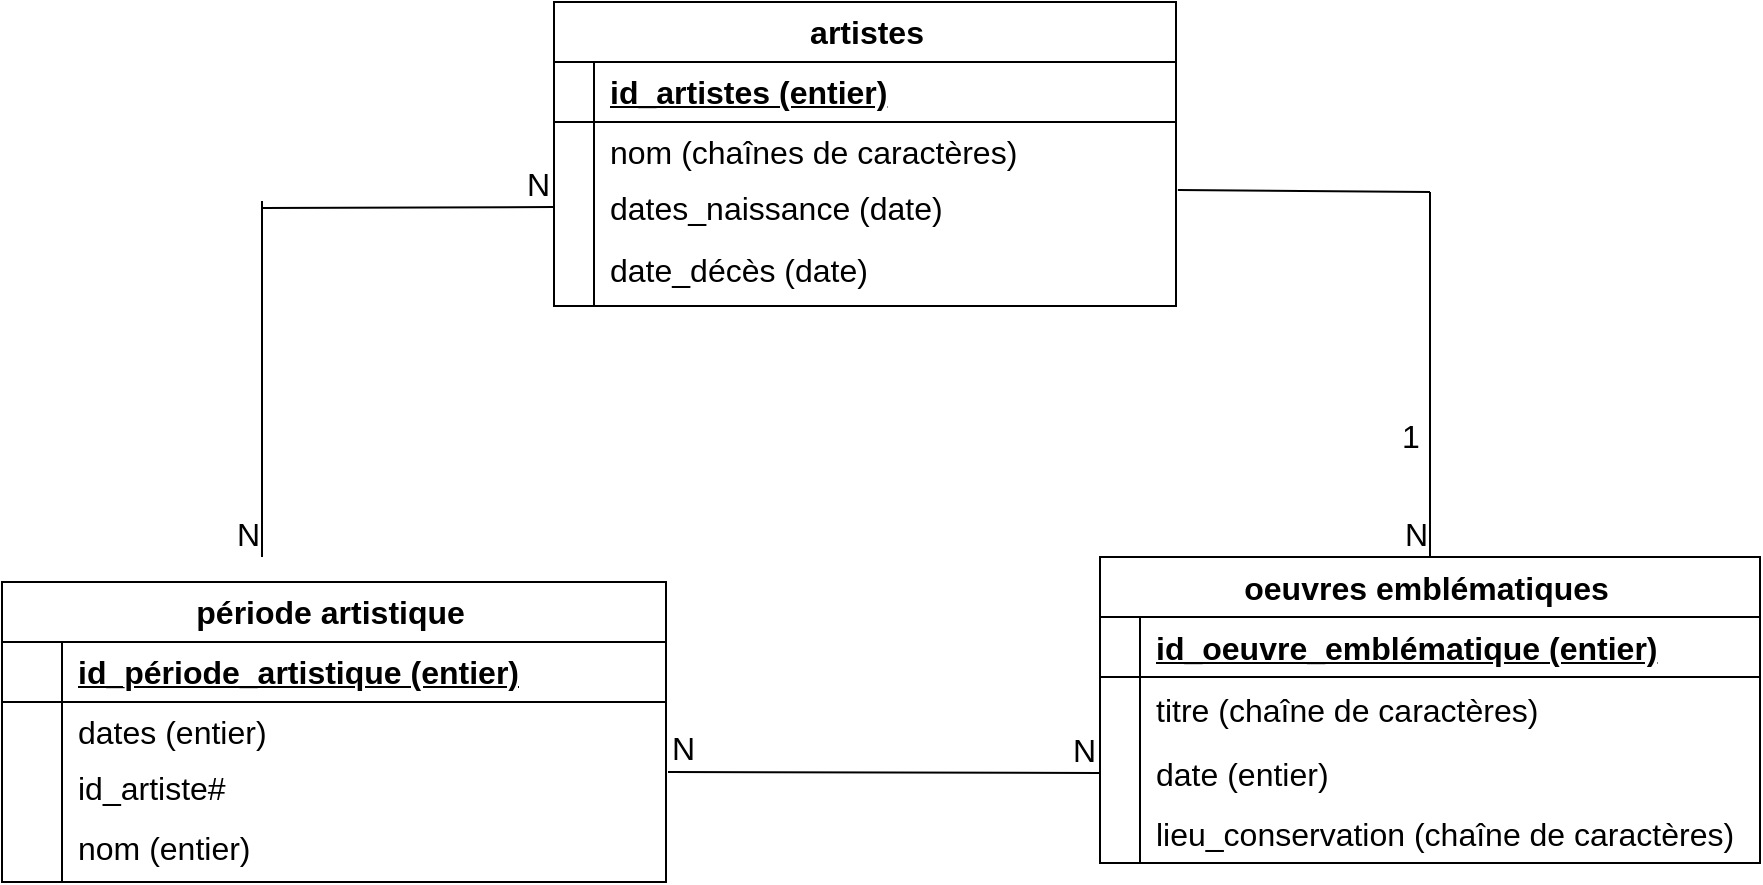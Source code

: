 <mxfile version="21.1.5" type="github">
  <diagram name="Page-1" id="Aj_foK6qsR6giPjK3inZ">
    <mxGraphModel dx="954" dy="777" grid="1" gridSize="10" guides="1" tooltips="1" connect="1" arrows="1" fold="1" page="1" pageScale="1" pageWidth="827" pageHeight="1169" math="0" shadow="0">
      <root>
        <mxCell id="0" />
        <mxCell id="1" parent="0" />
        <mxCell id="QAk0c7moUAiWWCxVB_nO-49" value="artistes" style="shape=table;startSize=30;container=1;collapsible=1;childLayout=tableLayout;fixedRows=1;rowLines=0;fontStyle=1;align=center;resizeLast=1;html=1;fontSize=16;" vertex="1" parent="1">
          <mxGeometry x="346" width="311" height="152" as="geometry">
            <mxRectangle x="142" y="-93" width="92" height="31" as="alternateBounds" />
          </mxGeometry>
        </mxCell>
        <mxCell id="QAk0c7moUAiWWCxVB_nO-50" value="" style="shape=tableRow;horizontal=0;startSize=0;swimlaneHead=0;swimlaneBody=0;fillColor=none;collapsible=0;dropTarget=0;points=[[0,0.5],[1,0.5]];portConstraint=eastwest;top=0;left=0;right=0;bottom=1;fontSize=16;" vertex="1" parent="QAk0c7moUAiWWCxVB_nO-49">
          <mxGeometry y="30" width="311" height="30" as="geometry" />
        </mxCell>
        <mxCell id="QAk0c7moUAiWWCxVB_nO-51" value="" style="shape=partialRectangle;connectable=0;fillColor=none;top=0;left=0;bottom=0;right=0;fontStyle=1;overflow=hidden;whiteSpace=wrap;html=1;fontSize=16;" vertex="1" parent="QAk0c7moUAiWWCxVB_nO-50">
          <mxGeometry width="20" height="30" as="geometry">
            <mxRectangle width="20" height="30" as="alternateBounds" />
          </mxGeometry>
        </mxCell>
        <mxCell id="QAk0c7moUAiWWCxVB_nO-52" value="id_artistes (entier)" style="shape=partialRectangle;connectable=0;fillColor=none;top=0;left=0;bottom=0;right=0;align=left;spacingLeft=6;fontStyle=5;overflow=hidden;whiteSpace=wrap;html=1;fontSize=16;" vertex="1" parent="QAk0c7moUAiWWCxVB_nO-50">
          <mxGeometry x="20" width="291" height="30" as="geometry">
            <mxRectangle width="291" height="30" as="alternateBounds" />
          </mxGeometry>
        </mxCell>
        <mxCell id="QAk0c7moUAiWWCxVB_nO-53" value="" style="shape=tableRow;horizontal=0;startSize=0;swimlaneHead=0;swimlaneBody=0;fillColor=none;collapsible=0;dropTarget=0;points=[[0,0.5],[1,0.5]];portConstraint=eastwest;top=0;left=0;right=0;bottom=0;fontSize=16;" vertex="1" parent="QAk0c7moUAiWWCxVB_nO-49">
          <mxGeometry y="60" width="311" height="30" as="geometry" />
        </mxCell>
        <mxCell id="QAk0c7moUAiWWCxVB_nO-54" value="" style="shape=partialRectangle;connectable=0;fillColor=none;top=0;left=0;bottom=0;right=0;editable=1;overflow=hidden;whiteSpace=wrap;html=1;fontSize=16;" vertex="1" parent="QAk0c7moUAiWWCxVB_nO-53">
          <mxGeometry width="20" height="30" as="geometry">
            <mxRectangle width="20" height="30" as="alternateBounds" />
          </mxGeometry>
        </mxCell>
        <mxCell id="QAk0c7moUAiWWCxVB_nO-55" value="nom (chaînes de caractères)" style="shape=partialRectangle;connectable=0;fillColor=none;top=0;left=0;bottom=0;right=0;align=left;spacingLeft=6;overflow=hidden;whiteSpace=wrap;html=1;fontSize=16;" vertex="1" parent="QAk0c7moUAiWWCxVB_nO-53">
          <mxGeometry x="20" width="291" height="30" as="geometry">
            <mxRectangle width="291" height="30" as="alternateBounds" />
          </mxGeometry>
        </mxCell>
        <mxCell id="QAk0c7moUAiWWCxVB_nO-56" value="" style="shape=tableRow;horizontal=0;startSize=0;swimlaneHead=0;swimlaneBody=0;fillColor=none;collapsible=0;dropTarget=0;points=[[0,0.5],[1,0.5]];portConstraint=eastwest;top=0;left=0;right=0;bottom=0;fontSize=16;" vertex="1" parent="QAk0c7moUAiWWCxVB_nO-49">
          <mxGeometry y="90" width="311" height="25" as="geometry" />
        </mxCell>
        <mxCell id="QAk0c7moUAiWWCxVB_nO-57" value="" style="shape=partialRectangle;connectable=0;fillColor=none;top=0;left=0;bottom=0;right=0;editable=1;overflow=hidden;whiteSpace=wrap;html=1;fontSize=16;" vertex="1" parent="QAk0c7moUAiWWCxVB_nO-56">
          <mxGeometry width="20" height="25" as="geometry">
            <mxRectangle width="20" height="25" as="alternateBounds" />
          </mxGeometry>
        </mxCell>
        <mxCell id="QAk0c7moUAiWWCxVB_nO-58" value="dates_naissance (date)" style="shape=partialRectangle;connectable=0;fillColor=none;top=0;left=0;bottom=0;right=0;align=left;spacingLeft=6;overflow=hidden;whiteSpace=wrap;html=1;fontSize=16;" vertex="1" parent="QAk0c7moUAiWWCxVB_nO-56">
          <mxGeometry x="20" width="291" height="25" as="geometry">
            <mxRectangle width="291" height="25" as="alternateBounds" />
          </mxGeometry>
        </mxCell>
        <mxCell id="QAk0c7moUAiWWCxVB_nO-59" value="" style="shape=tableRow;horizontal=0;startSize=0;swimlaneHead=0;swimlaneBody=0;fillColor=none;collapsible=0;dropTarget=0;points=[[0,0.5],[1,0.5]];portConstraint=eastwest;top=0;left=0;right=0;bottom=0;fontSize=16;" vertex="1" parent="QAk0c7moUAiWWCxVB_nO-49">
          <mxGeometry y="115" width="311" height="37" as="geometry" />
        </mxCell>
        <mxCell id="QAk0c7moUAiWWCxVB_nO-60" value="" style="shape=partialRectangle;connectable=0;fillColor=none;top=0;left=0;bottom=0;right=0;editable=1;overflow=hidden;whiteSpace=wrap;html=1;fontSize=16;" vertex="1" parent="QAk0c7moUAiWWCxVB_nO-59">
          <mxGeometry width="20" height="37" as="geometry">
            <mxRectangle width="20" height="37" as="alternateBounds" />
          </mxGeometry>
        </mxCell>
        <mxCell id="QAk0c7moUAiWWCxVB_nO-61" value="date_décès (date)" style="shape=partialRectangle;connectable=0;fillColor=none;top=0;left=0;bottom=0;right=0;align=left;spacingLeft=6;overflow=hidden;whiteSpace=wrap;html=1;fontSize=16;" vertex="1" parent="QAk0c7moUAiWWCxVB_nO-59">
          <mxGeometry x="20" width="291" height="37" as="geometry">
            <mxRectangle width="291" height="37" as="alternateBounds" />
          </mxGeometry>
        </mxCell>
        <mxCell id="QAk0c7moUAiWWCxVB_nO-63" value="oeuvres emblématiques&amp;nbsp;" style="shape=table;startSize=30;container=1;collapsible=1;childLayout=tableLayout;fixedRows=1;rowLines=0;fontStyle=1;align=center;resizeLast=1;html=1;fontSize=16;" vertex="1" parent="1">
          <mxGeometry x="619" y="277.5" width="330" height="153" as="geometry" />
        </mxCell>
        <mxCell id="QAk0c7moUAiWWCxVB_nO-64" value="" style="shape=tableRow;horizontal=0;startSize=0;swimlaneHead=0;swimlaneBody=0;fillColor=none;collapsible=0;dropTarget=0;points=[[0,0.5],[1,0.5]];portConstraint=eastwest;top=0;left=0;right=0;bottom=1;fontSize=16;" vertex="1" parent="QAk0c7moUAiWWCxVB_nO-63">
          <mxGeometry y="30" width="330" height="30" as="geometry" />
        </mxCell>
        <mxCell id="QAk0c7moUAiWWCxVB_nO-65" value="" style="shape=partialRectangle;connectable=0;fillColor=none;top=0;left=0;bottom=0;right=0;fontStyle=1;overflow=hidden;whiteSpace=wrap;html=1;fontSize=16;" vertex="1" parent="QAk0c7moUAiWWCxVB_nO-64">
          <mxGeometry width="20" height="30" as="geometry">
            <mxRectangle width="20" height="30" as="alternateBounds" />
          </mxGeometry>
        </mxCell>
        <mxCell id="QAk0c7moUAiWWCxVB_nO-66" value="id_oeuvre_emblématique (entier)" style="shape=partialRectangle;connectable=0;fillColor=none;top=0;left=0;bottom=0;right=0;align=left;spacingLeft=6;fontStyle=5;overflow=hidden;whiteSpace=wrap;html=1;fontSize=16;" vertex="1" parent="QAk0c7moUAiWWCxVB_nO-64">
          <mxGeometry x="20" width="310" height="30" as="geometry">
            <mxRectangle width="310" height="30" as="alternateBounds" />
          </mxGeometry>
        </mxCell>
        <mxCell id="QAk0c7moUAiWWCxVB_nO-67" value="" style="shape=tableRow;horizontal=0;startSize=0;swimlaneHead=0;swimlaneBody=0;fillColor=none;collapsible=0;dropTarget=0;points=[[0,0.5],[1,0.5]];portConstraint=eastwest;top=0;left=0;right=0;bottom=0;fontSize=16;" vertex="1" parent="QAk0c7moUAiWWCxVB_nO-63">
          <mxGeometry y="60" width="330" height="33" as="geometry" />
        </mxCell>
        <mxCell id="QAk0c7moUAiWWCxVB_nO-68" value="" style="shape=partialRectangle;connectable=0;fillColor=none;top=0;left=0;bottom=0;right=0;editable=1;overflow=hidden;whiteSpace=wrap;html=1;fontSize=16;" vertex="1" parent="QAk0c7moUAiWWCxVB_nO-67">
          <mxGeometry width="20" height="33" as="geometry">
            <mxRectangle width="20" height="33" as="alternateBounds" />
          </mxGeometry>
        </mxCell>
        <mxCell id="QAk0c7moUAiWWCxVB_nO-69" value="titre (chaîne de caractères)" style="shape=partialRectangle;connectable=0;fillColor=none;top=0;left=0;bottom=0;right=0;align=left;spacingLeft=6;overflow=hidden;whiteSpace=wrap;html=1;fontSize=16;" vertex="1" parent="QAk0c7moUAiWWCxVB_nO-67">
          <mxGeometry x="20" width="310" height="33" as="geometry">
            <mxRectangle width="310" height="33" as="alternateBounds" />
          </mxGeometry>
        </mxCell>
        <mxCell id="QAk0c7moUAiWWCxVB_nO-70" value="" style="shape=tableRow;horizontal=0;startSize=0;swimlaneHead=0;swimlaneBody=0;fillColor=none;collapsible=0;dropTarget=0;points=[[0,0.5],[1,0.5]];portConstraint=eastwest;top=0;left=0;right=0;bottom=0;fontSize=16;" vertex="1" parent="QAk0c7moUAiWWCxVB_nO-63">
          <mxGeometry y="93" width="330" height="30" as="geometry" />
        </mxCell>
        <mxCell id="QAk0c7moUAiWWCxVB_nO-71" value="" style="shape=partialRectangle;connectable=0;fillColor=none;top=0;left=0;bottom=0;right=0;editable=1;overflow=hidden;whiteSpace=wrap;html=1;fontSize=16;" vertex="1" parent="QAk0c7moUAiWWCxVB_nO-70">
          <mxGeometry width="20" height="30" as="geometry">
            <mxRectangle width="20" height="30" as="alternateBounds" />
          </mxGeometry>
        </mxCell>
        <mxCell id="QAk0c7moUAiWWCxVB_nO-72" value="date (entier)" style="shape=partialRectangle;connectable=0;fillColor=none;top=0;left=0;bottom=0;right=0;align=left;spacingLeft=6;overflow=hidden;whiteSpace=wrap;html=1;fontSize=16;" vertex="1" parent="QAk0c7moUAiWWCxVB_nO-70">
          <mxGeometry x="20" width="310" height="30" as="geometry">
            <mxRectangle width="310" height="30" as="alternateBounds" />
          </mxGeometry>
        </mxCell>
        <mxCell id="QAk0c7moUAiWWCxVB_nO-73" value="" style="shape=tableRow;horizontal=0;startSize=0;swimlaneHead=0;swimlaneBody=0;fillColor=none;collapsible=0;dropTarget=0;points=[[0,0.5],[1,0.5]];portConstraint=eastwest;top=0;left=0;right=0;bottom=0;fontSize=16;" vertex="1" parent="QAk0c7moUAiWWCxVB_nO-63">
          <mxGeometry y="123" width="330" height="30" as="geometry" />
        </mxCell>
        <mxCell id="QAk0c7moUAiWWCxVB_nO-74" value="" style="shape=partialRectangle;connectable=0;fillColor=none;top=0;left=0;bottom=0;right=0;editable=1;overflow=hidden;whiteSpace=wrap;html=1;fontSize=16;" vertex="1" parent="QAk0c7moUAiWWCxVB_nO-73">
          <mxGeometry width="20" height="30" as="geometry">
            <mxRectangle width="20" height="30" as="alternateBounds" />
          </mxGeometry>
        </mxCell>
        <mxCell id="QAk0c7moUAiWWCxVB_nO-75" value="lieu_conservation (chaîne de caractères)" style="shape=partialRectangle;connectable=0;fillColor=none;top=0;left=0;bottom=0;right=0;align=left;spacingLeft=6;overflow=hidden;whiteSpace=wrap;html=1;fontSize=16;" vertex="1" parent="QAk0c7moUAiWWCxVB_nO-73">
          <mxGeometry x="20" width="310" height="30" as="geometry">
            <mxRectangle width="310" height="30" as="alternateBounds" />
          </mxGeometry>
        </mxCell>
        <mxCell id="QAk0c7moUAiWWCxVB_nO-76" value="période artistique&amp;nbsp;" style="shape=table;startSize=30;container=1;collapsible=1;childLayout=tableLayout;fixedRows=1;rowLines=0;fontStyle=1;align=center;resizeLast=1;html=1;fontSize=16;" vertex="1" parent="1">
          <mxGeometry x="70" y="290" width="332" height="150" as="geometry" />
        </mxCell>
        <mxCell id="QAk0c7moUAiWWCxVB_nO-77" value="" style="shape=tableRow;horizontal=0;startSize=0;swimlaneHead=0;swimlaneBody=0;fillColor=none;collapsible=0;dropTarget=0;points=[[0,0.5],[1,0.5]];portConstraint=eastwest;top=0;left=0;right=0;bottom=1;fontSize=16;" vertex="1" parent="QAk0c7moUAiWWCxVB_nO-76">
          <mxGeometry y="30" width="332" height="30" as="geometry" />
        </mxCell>
        <mxCell id="QAk0c7moUAiWWCxVB_nO-78" value="" style="shape=partialRectangle;connectable=0;fillColor=none;top=0;left=0;bottom=0;right=0;fontStyle=1;overflow=hidden;whiteSpace=wrap;html=1;fontSize=16;" vertex="1" parent="QAk0c7moUAiWWCxVB_nO-77">
          <mxGeometry width="30" height="30" as="geometry">
            <mxRectangle width="30" height="30" as="alternateBounds" />
          </mxGeometry>
        </mxCell>
        <mxCell id="QAk0c7moUAiWWCxVB_nO-79" value="id_période_artistique (entier)" style="shape=partialRectangle;connectable=0;fillColor=none;top=0;left=0;bottom=0;right=0;align=left;spacingLeft=6;fontStyle=5;overflow=hidden;whiteSpace=wrap;html=1;fontSize=16;" vertex="1" parent="QAk0c7moUAiWWCxVB_nO-77">
          <mxGeometry x="30" width="302" height="30" as="geometry">
            <mxRectangle width="302" height="30" as="alternateBounds" />
          </mxGeometry>
        </mxCell>
        <mxCell id="QAk0c7moUAiWWCxVB_nO-80" value="" style="shape=tableRow;horizontal=0;startSize=0;swimlaneHead=0;swimlaneBody=0;fillColor=none;collapsible=0;dropTarget=0;points=[[0,0.5],[1,0.5]];portConstraint=eastwest;top=0;left=0;right=0;bottom=0;fontSize=16;" vertex="1" parent="QAk0c7moUAiWWCxVB_nO-76">
          <mxGeometry y="60" width="332" height="30" as="geometry" />
        </mxCell>
        <mxCell id="QAk0c7moUAiWWCxVB_nO-81" value="" style="shape=partialRectangle;connectable=0;fillColor=none;top=0;left=0;bottom=0;right=0;editable=1;overflow=hidden;whiteSpace=wrap;html=1;fontSize=16;" vertex="1" parent="QAk0c7moUAiWWCxVB_nO-80">
          <mxGeometry width="30" height="30" as="geometry">
            <mxRectangle width="30" height="30" as="alternateBounds" />
          </mxGeometry>
        </mxCell>
        <mxCell id="QAk0c7moUAiWWCxVB_nO-82" value="dates (entier)" style="shape=partialRectangle;connectable=0;fillColor=none;top=0;left=0;bottom=0;right=0;align=left;spacingLeft=6;overflow=hidden;whiteSpace=wrap;html=1;fontSize=16;" vertex="1" parent="QAk0c7moUAiWWCxVB_nO-80">
          <mxGeometry x="30" width="302" height="30" as="geometry">
            <mxRectangle width="302" height="30" as="alternateBounds" />
          </mxGeometry>
        </mxCell>
        <mxCell id="QAk0c7moUAiWWCxVB_nO-83" value="" style="shape=tableRow;horizontal=0;startSize=0;swimlaneHead=0;swimlaneBody=0;fillColor=none;collapsible=0;dropTarget=0;points=[[0,0.5],[1,0.5]];portConstraint=eastwest;top=0;left=0;right=0;bottom=0;fontSize=16;" vertex="1" parent="QAk0c7moUAiWWCxVB_nO-76">
          <mxGeometry y="90" width="332" height="26" as="geometry" />
        </mxCell>
        <mxCell id="QAk0c7moUAiWWCxVB_nO-84" value="" style="shape=partialRectangle;connectable=0;fillColor=none;top=0;left=0;bottom=0;right=0;editable=1;overflow=hidden;whiteSpace=wrap;html=1;fontSize=16;" vertex="1" parent="QAk0c7moUAiWWCxVB_nO-83">
          <mxGeometry width="30" height="26" as="geometry">
            <mxRectangle width="30" height="26" as="alternateBounds" />
          </mxGeometry>
        </mxCell>
        <mxCell id="QAk0c7moUAiWWCxVB_nO-85" value="id_artiste#" style="shape=partialRectangle;connectable=0;fillColor=none;top=0;left=0;bottom=0;right=0;align=left;spacingLeft=6;overflow=hidden;whiteSpace=wrap;html=1;fontSize=16;" vertex="1" parent="QAk0c7moUAiWWCxVB_nO-83">
          <mxGeometry x="30" width="302" height="26" as="geometry">
            <mxRectangle width="302" height="26" as="alternateBounds" />
          </mxGeometry>
        </mxCell>
        <mxCell id="QAk0c7moUAiWWCxVB_nO-86" value="" style="shape=tableRow;horizontal=0;startSize=0;swimlaneHead=0;swimlaneBody=0;fillColor=none;collapsible=0;dropTarget=0;points=[[0,0.5],[1,0.5]];portConstraint=eastwest;top=0;left=0;right=0;bottom=0;fontSize=16;" vertex="1" parent="QAk0c7moUAiWWCxVB_nO-76">
          <mxGeometry y="116" width="332" height="34" as="geometry" />
        </mxCell>
        <mxCell id="QAk0c7moUAiWWCxVB_nO-87" value="" style="shape=partialRectangle;connectable=0;fillColor=none;top=0;left=0;bottom=0;right=0;editable=1;overflow=hidden;whiteSpace=wrap;html=1;fontSize=16;" vertex="1" parent="QAk0c7moUAiWWCxVB_nO-86">
          <mxGeometry width="30" height="34" as="geometry">
            <mxRectangle width="30" height="34" as="alternateBounds" />
          </mxGeometry>
        </mxCell>
        <mxCell id="QAk0c7moUAiWWCxVB_nO-88" value="nom (entier)&amp;nbsp;" style="shape=partialRectangle;connectable=0;fillColor=none;top=0;left=0;bottom=0;right=0;align=left;spacingLeft=6;overflow=hidden;whiteSpace=wrap;html=1;fontSize=16;" vertex="1" parent="QAk0c7moUAiWWCxVB_nO-86">
          <mxGeometry x="30" width="302" height="34" as="geometry">
            <mxRectangle width="302" height="34" as="alternateBounds" />
          </mxGeometry>
        </mxCell>
        <mxCell id="QAk0c7moUAiWWCxVB_nO-89" value="" style="endArrow=none;html=1;rounded=0;fontSize=12;startSize=8;endSize=8;curved=1;entryX=0;entryY=0.5;entryDx=0;entryDy=0;" edge="1" parent="1" target="QAk0c7moUAiWWCxVB_nO-56">
          <mxGeometry relative="1" as="geometry">
            <mxPoint x="200" y="103" as="sourcePoint" />
            <mxPoint x="346" y="102" as="targetPoint" />
          </mxGeometry>
        </mxCell>
        <mxCell id="QAk0c7moUAiWWCxVB_nO-91" value="N" style="resizable=0;html=1;whiteSpace=wrap;align=right;verticalAlign=bottom;fontSize=16;" connectable="0" vertex="1" parent="QAk0c7moUAiWWCxVB_nO-89">
          <mxGeometry x="1" relative="1" as="geometry" />
        </mxCell>
        <mxCell id="QAk0c7moUAiWWCxVB_nO-94" value="" style="endArrow=none;html=1;rounded=0;fontSize=12;startSize=8;endSize=8;curved=1;" edge="1" parent="1">
          <mxGeometry relative="1" as="geometry">
            <mxPoint x="200" y="99.5" as="sourcePoint" />
            <mxPoint x="200" y="277.5" as="targetPoint" />
          </mxGeometry>
        </mxCell>
        <mxCell id="QAk0c7moUAiWWCxVB_nO-95" value="N" style="resizable=0;html=1;whiteSpace=wrap;align=right;verticalAlign=bottom;fontSize=16;" connectable="0" vertex="1" parent="QAk0c7moUAiWWCxVB_nO-94">
          <mxGeometry x="1" relative="1" as="geometry" />
        </mxCell>
        <mxCell id="QAk0c7moUAiWWCxVB_nO-103" value="" style="endArrow=none;html=1;rounded=0;fontSize=12;startSize=8;endSize=8;curved=1;entryX=0;entryY=0.5;entryDx=0;entryDy=0;exitX=1.003;exitY=0.192;exitDx=0;exitDy=0;exitPerimeter=0;" edge="1" parent="1" source="QAk0c7moUAiWWCxVB_nO-83" target="QAk0c7moUAiWWCxVB_nO-70">
          <mxGeometry relative="1" as="geometry">
            <mxPoint x="413" y="386" as="sourcePoint" />
            <mxPoint x="581.5" y="384" as="targetPoint" />
          </mxGeometry>
        </mxCell>
        <mxCell id="QAk0c7moUAiWWCxVB_nO-104" value="N" style="resizable=0;html=1;whiteSpace=wrap;align=left;verticalAlign=bottom;fontSize=16;" connectable="0" vertex="1" parent="QAk0c7moUAiWWCxVB_nO-103">
          <mxGeometry x="-1" relative="1" as="geometry" />
        </mxCell>
        <mxCell id="QAk0c7moUAiWWCxVB_nO-105" value="N" style="resizable=0;html=1;whiteSpace=wrap;align=right;verticalAlign=bottom;fontSize=16;" connectable="0" vertex="1" parent="QAk0c7moUAiWWCxVB_nO-103">
          <mxGeometry x="1" relative="1" as="geometry" />
        </mxCell>
        <mxCell id="QAk0c7moUAiWWCxVB_nO-106" value="" style="endArrow=none;html=1;rounded=0;fontSize=12;startSize=8;endSize=8;curved=1;entryX=0.5;entryY=0;entryDx=0;entryDy=0;" edge="1" parent="1" target="QAk0c7moUAiWWCxVB_nO-63">
          <mxGeometry relative="1" as="geometry">
            <mxPoint x="784" y="95" as="sourcePoint" />
            <mxPoint x="781.5" y="274.5" as="targetPoint" />
          </mxGeometry>
        </mxCell>
        <mxCell id="QAk0c7moUAiWWCxVB_nO-107" value="1" style="resizable=0;html=1;whiteSpace=wrap;align=left;verticalAlign=bottom;fontSize=16;" connectable="0" vertex="1" parent="QAk0c7moUAiWWCxVB_nO-106">
          <mxGeometry x="-1" relative="1" as="geometry">
            <mxPoint x="-16" y="133" as="offset" />
          </mxGeometry>
        </mxCell>
        <mxCell id="QAk0c7moUAiWWCxVB_nO-108" value="N" style="resizable=0;html=1;whiteSpace=wrap;align=right;verticalAlign=bottom;fontSize=16;" connectable="0" vertex="1" parent="QAk0c7moUAiWWCxVB_nO-106">
          <mxGeometry x="1" relative="1" as="geometry" />
        </mxCell>
        <mxCell id="QAk0c7moUAiWWCxVB_nO-110" value="" style="endArrow=none;html=1;rounded=0;fontSize=12;startSize=8;endSize=8;curved=1;exitX=1.003;exitY=0.16;exitDx=0;exitDy=0;exitPerimeter=0;" edge="1" parent="1" source="QAk0c7moUAiWWCxVB_nO-56">
          <mxGeometry relative="1" as="geometry">
            <mxPoint x="682" y="95" as="sourcePoint" />
            <mxPoint x="784" y="95" as="targetPoint" />
          </mxGeometry>
        </mxCell>
      </root>
    </mxGraphModel>
  </diagram>
</mxfile>
